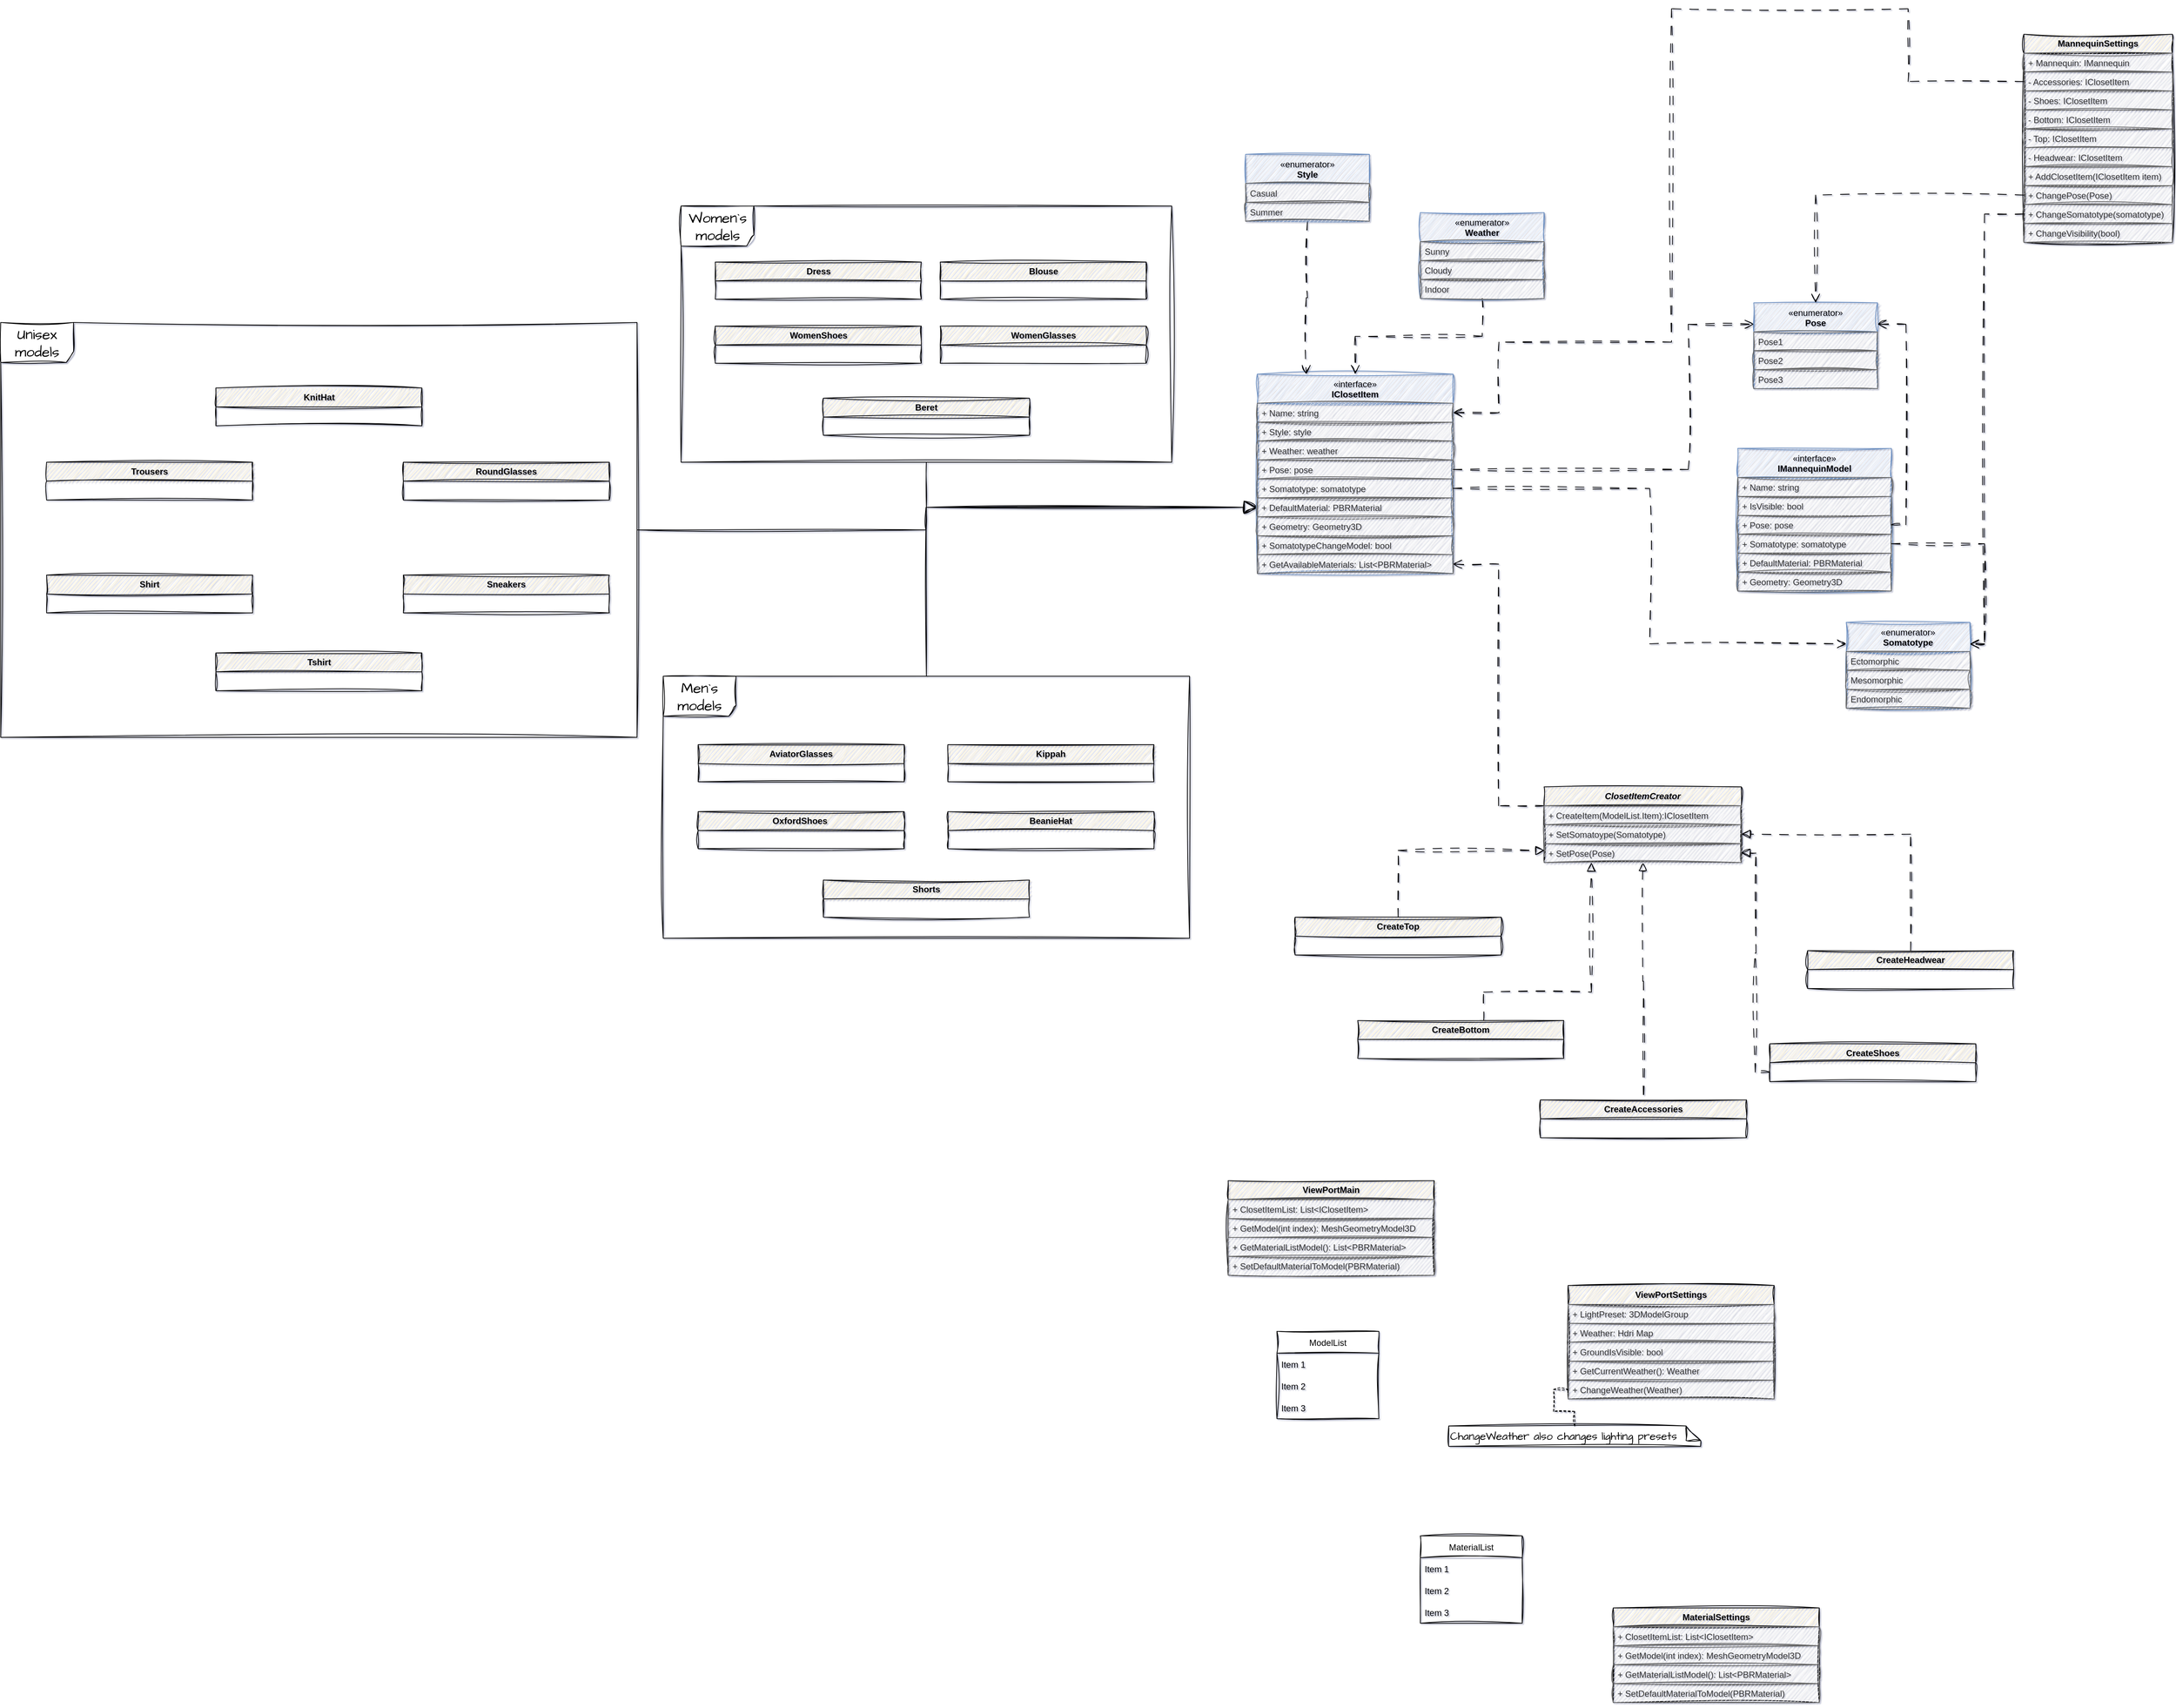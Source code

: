 <mxfile version="21.2.8" type="device">
  <diagram id="C5RBs43oDa-KdzZeNtuy" name="Page-1">
    <mxGraphModel dx="3572" dy="3006" grid="0" gridSize="10" guides="1" tooltips="1" connect="1" arrows="1" fold="1" page="1" pageScale="1" pageWidth="827" pageHeight="1169" math="0" shadow="1">
      <root>
        <mxCell id="WIyWlLk6GJQsqaUBKTNV-0" />
        <mxCell id="WIyWlLk6GJQsqaUBKTNV-1" parent="WIyWlLk6GJQsqaUBKTNV-0" />
        <mxCell id="bXPwGOwYbhe5tsHWkETN-24" style="edgeStyle=orthogonalEdgeStyle;rounded=0;sketch=1;hachureGap=4;jiggle=2;curveFitting=1;orthogonalLoop=1;jettySize=auto;html=1;entryX=0;entryY=0.5;entryDx=0;entryDy=0;fontFamily=Architects Daughter;fontSource=https%3A%2F%2Ffonts.googleapis.com%2Fcss%3Ffamily%3DArchitects%2BDaughter;fontSize=16;endArrow=block;endFill=0;endSize=16;" edge="1" parent="WIyWlLk6GJQsqaUBKTNV-1" source="bXPwGOwYbhe5tsHWkETN-20" target="nQiGoIswiCYzwuLaW1Vb-19">
          <mxGeometry relative="1" as="geometry">
            <Array as="points">
              <mxPoint x="-957" y="-1019" />
              <mxPoint x="-957" y="-1050" />
            </Array>
          </mxGeometry>
        </mxCell>
        <mxCell id="bXPwGOwYbhe5tsHWkETN-20" value="Unisex models" style="shape=umlFrame;whiteSpace=wrap;html=1;pointerEvents=0;sketch=1;hachureGap=4;jiggle=2;curveFitting=1;fontFamily=Architects Daughter;fontSource=https%3A%2F%2Ffonts.googleapis.com%2Fcss%3Ffamily%3DArchitects%2BDaughter;fontSize=20;width=100;height=55;" vertex="1" parent="WIyWlLk6GJQsqaUBKTNV-1">
          <mxGeometry x="-2228" y="-1304" width="874" height="570" as="geometry" />
        </mxCell>
        <mxCell id="bXPwGOwYbhe5tsHWkETN-25" style="edgeStyle=orthogonalEdgeStyle;rounded=0;sketch=1;hachureGap=4;jiggle=2;curveFitting=1;orthogonalLoop=1;jettySize=auto;html=1;entryX=0;entryY=0.5;entryDx=0;entryDy=0;fontFamily=Architects Daughter;fontSource=https%3A%2F%2Ffonts.googleapis.com%2Fcss%3Ffamily%3DArchitects%2BDaughter;fontSize=16;endArrow=block;endFill=0;endSize=16;" edge="1" parent="WIyWlLk6GJQsqaUBKTNV-1" source="bXPwGOwYbhe5tsHWkETN-22" target="nQiGoIswiCYzwuLaW1Vb-19">
          <mxGeometry relative="1" as="geometry" />
        </mxCell>
        <mxCell id="bXPwGOwYbhe5tsHWkETN-22" value="Men`s&lt;br&gt;models" style="shape=umlFrame;whiteSpace=wrap;html=1;pointerEvents=0;sketch=1;hachureGap=4;jiggle=2;curveFitting=1;fontFamily=Architects Daughter;fontSource=https%3A%2F%2Ffonts.googleapis.com%2Fcss%3Ffamily%3DArchitects%2BDaughter;fontSize=20;width=100;height=55;" vertex="1" parent="WIyWlLk6GJQsqaUBKTNV-1">
          <mxGeometry x="-1318" y="-818" width="723" height="360" as="geometry" />
        </mxCell>
        <mxCell id="bXPwGOwYbhe5tsHWkETN-23" style="edgeStyle=orthogonalEdgeStyle;rounded=0;sketch=1;hachureGap=4;jiggle=2;curveFitting=1;orthogonalLoop=1;jettySize=auto;html=1;entryX=0;entryY=0.5;entryDx=0;entryDy=0;fontFamily=Architects Daughter;fontSource=https%3A%2F%2Ffonts.googleapis.com%2Fcss%3Ffamily%3DArchitects%2BDaughter;fontSize=16;endArrow=block;endFill=0;endSize=16;" edge="1" parent="WIyWlLk6GJQsqaUBKTNV-1" source="bXPwGOwYbhe5tsHWkETN-21" target="nQiGoIswiCYzwuLaW1Vb-19">
          <mxGeometry relative="1" as="geometry" />
        </mxCell>
        <mxCell id="bXPwGOwYbhe5tsHWkETN-21" value="Women`s&lt;br&gt;models" style="shape=umlFrame;whiteSpace=wrap;html=1;pointerEvents=0;sketch=1;hachureGap=4;jiggle=2;curveFitting=1;fontFamily=Architects Daughter;fontSource=https%3A%2F%2Ffonts.googleapis.com%2Fcss%3Ffamily%3DArchitects%2BDaughter;fontSize=20;width=100;height=55;" vertex="1" parent="WIyWlLk6GJQsqaUBKTNV-1">
          <mxGeometry x="-1293.5" y="-1464" width="674" height="352" as="geometry" />
        </mxCell>
        <mxCell id="nQiGoIswiCYzwuLaW1Vb-15" value="&lt;span style=&quot;font-weight: normal;&quot;&gt;«interface»&lt;br&gt;&lt;/span&gt;IClosetItem" style="swimlane;fontStyle=1;align=center;verticalAlign=top;childLayout=stackLayout;horizontal=1;startSize=40;horizontalStack=0;resizeParent=1;resizeParentMax=0;resizeLast=0;collapsible=1;marginBottom=0;whiteSpace=wrap;html=1;fillColor=#dae8fc;strokeColor=#6c8ebf;rounded=0;sketch=1;curveFitting=1;jiggle=2;" parent="WIyWlLk6GJQsqaUBKTNV-1" vertex="1">
          <mxGeometry x="-502" y="-1233" width="269" height="274" as="geometry" />
        </mxCell>
        <mxCell id="nQiGoIswiCYzwuLaW1Vb-16" value="+ Name: string" style="text;strokeColor=#666666;fillColor=#f5f5f5;align=left;verticalAlign=top;spacingLeft=4;spacingRight=4;overflow=hidden;rotatable=0;points=[[0,0.5],[1,0.5]];portConstraint=eastwest;whiteSpace=wrap;html=1;fontColor=#333333;rounded=0;sketch=1;curveFitting=1;jiggle=2;" parent="nQiGoIswiCYzwuLaW1Vb-15" vertex="1">
          <mxGeometry y="40" width="269" height="26" as="geometry" />
        </mxCell>
        <mxCell id="nQiGoIswiCYzwuLaW1Vb-21" value="+ Style: style" style="text;strokeColor=#666666;fillColor=#f5f5f5;align=left;verticalAlign=top;spacingLeft=4;spacingRight=4;overflow=hidden;rotatable=0;points=[[0,0.5],[1,0.5]];portConstraint=eastwest;whiteSpace=wrap;html=1;fontColor=#333333;rounded=0;sketch=1;curveFitting=1;jiggle=2;" parent="nQiGoIswiCYzwuLaW1Vb-15" vertex="1">
          <mxGeometry y="66" width="269" height="26" as="geometry" />
        </mxCell>
        <mxCell id="nQiGoIswiCYzwuLaW1Vb-22" value="+ Weather: weather" style="text;strokeColor=#666666;fillColor=#f5f5f5;align=left;verticalAlign=top;spacingLeft=4;spacingRight=4;overflow=hidden;rotatable=0;points=[[0,0.5],[1,0.5]];portConstraint=eastwest;whiteSpace=wrap;html=1;fontColor=#333333;rounded=0;sketch=1;curveFitting=1;jiggle=2;" parent="nQiGoIswiCYzwuLaW1Vb-15" vertex="1">
          <mxGeometry y="92" width="269" height="26" as="geometry" />
        </mxCell>
        <mxCell id="jHjDAtGt_7D8QWrvtiVe-77" value="+ Pose: pose" style="text;strokeColor=#666666;fillColor=#f5f5f5;align=left;verticalAlign=top;spacingLeft=4;spacingRight=4;overflow=hidden;rotatable=0;points=[[0,0.5],[1,0.5]];portConstraint=eastwest;whiteSpace=wrap;html=1;fontColor=#333333;rounded=0;sketch=1;curveFitting=1;jiggle=2;" parent="nQiGoIswiCYzwuLaW1Vb-15" vertex="1">
          <mxGeometry y="118" width="269" height="26" as="geometry" />
        </mxCell>
        <mxCell id="jHjDAtGt_7D8QWrvtiVe-79" value="+ Somatotype: somatotype" style="text;strokeColor=#666666;fillColor=#f5f5f5;align=left;verticalAlign=top;spacingLeft=4;spacingRight=4;overflow=hidden;rotatable=0;points=[[0,0.5],[1,0.5]];portConstraint=eastwest;whiteSpace=wrap;html=1;fontColor=#333333;rounded=0;sketch=1;curveFitting=1;jiggle=2;" parent="nQiGoIswiCYzwuLaW1Vb-15" vertex="1">
          <mxGeometry y="144" width="269" height="26" as="geometry" />
        </mxCell>
        <mxCell id="nQiGoIswiCYzwuLaW1Vb-19" value="+ DefaultMaterial: PBRMaterial" style="text;strokeColor=#666666;fillColor=#f5f5f5;align=left;verticalAlign=top;spacingLeft=4;spacingRight=4;overflow=hidden;rotatable=0;points=[[0,0.5],[1,0.5]];portConstraint=eastwest;whiteSpace=wrap;html=1;fontColor=#333333;rounded=0;sketch=1;curveFitting=1;jiggle=2;" parent="nQiGoIswiCYzwuLaW1Vb-15" vertex="1">
          <mxGeometry y="170" width="269" height="26" as="geometry" />
        </mxCell>
        <mxCell id="nQiGoIswiCYzwuLaW1Vb-20" value="+ Geometry: Geometry3D" style="text;strokeColor=#666666;fillColor=#f5f5f5;align=left;verticalAlign=top;spacingLeft=4;spacingRight=4;overflow=hidden;rotatable=0;points=[[0,0.5],[1,0.5]];portConstraint=eastwest;whiteSpace=wrap;html=1;fontColor=#333333;rounded=0;sketch=1;curveFitting=1;jiggle=2;" parent="nQiGoIswiCYzwuLaW1Vb-15" vertex="1">
          <mxGeometry y="196" width="269" height="26" as="geometry" />
        </mxCell>
        <mxCell id="sCuKNBPoir9cE6dmynwa-1" value="+ SomatotypeChangeModel: bool" style="text;strokeColor=#666666;fillColor=#f5f5f5;align=left;verticalAlign=top;spacingLeft=4;spacingRight=4;overflow=hidden;rotatable=0;points=[[0,0.5],[1,0.5]];portConstraint=eastwest;whiteSpace=wrap;html=1;fontColor=#333333;rounded=0;sketch=1;curveFitting=1;jiggle=2;" parent="nQiGoIswiCYzwuLaW1Vb-15" vertex="1">
          <mxGeometry y="222" width="269" height="26" as="geometry" />
        </mxCell>
        <mxCell id="sCuKNBPoir9cE6dmynwa-0" value="+ GetAvailableMaterials: List&amp;lt;PBRMaterial&amp;gt;" style="text;strokeColor=#666666;fillColor=#f5f5f5;align=left;verticalAlign=top;spacingLeft=4;spacingRight=4;overflow=hidden;rotatable=0;points=[[0,0.5],[1,0.5]];portConstraint=eastwest;whiteSpace=wrap;html=1;fontColor=#333333;rounded=0;sketch=1;curveFitting=1;jiggle=2;" parent="nQiGoIswiCYzwuLaW1Vb-15" vertex="1">
          <mxGeometry y="248" width="269" height="26" as="geometry" />
        </mxCell>
        <mxCell id="nQiGoIswiCYzwuLaW1Vb-32" value="&lt;span style=&quot;font-weight: normal;&quot;&gt;«interface»&lt;br&gt;&lt;/span&gt;IMannequinModel" style="swimlane;fontStyle=1;align=center;verticalAlign=top;childLayout=stackLayout;horizontal=1;startSize=40;horizontalStack=0;resizeParent=1;resizeParentMax=0;resizeLast=0;collapsible=1;marginBottom=0;whiteSpace=wrap;html=1;fillColor=#dae8fc;strokeColor=#6c8ebf;rounded=0;sketch=1;curveFitting=1;jiggle=2;" parent="WIyWlLk6GJQsqaUBKTNV-1" vertex="1">
          <mxGeometry x="158" y="-1131" width="211" height="196" as="geometry" />
        </mxCell>
        <mxCell id="nQiGoIswiCYzwuLaW1Vb-33" value="+ Name: string" style="text;strokeColor=#666666;fillColor=#f5f5f5;align=left;verticalAlign=top;spacingLeft=4;spacingRight=4;overflow=hidden;rotatable=0;points=[[0,0.5],[1,0.5]];portConstraint=eastwest;whiteSpace=wrap;html=1;fontColor=#333333;rounded=0;sketch=1;curveFitting=1;jiggle=2;" parent="nQiGoIswiCYzwuLaW1Vb-32" vertex="1">
          <mxGeometry y="40" width="211" height="26" as="geometry" />
        </mxCell>
        <mxCell id="jHjDAtGt_7D8QWrvtiVe-72" value="+ IsVisible: bool" style="text;strokeColor=#666666;fillColor=#f5f5f5;align=left;verticalAlign=top;spacingLeft=4;spacingRight=4;overflow=hidden;rotatable=0;points=[[0,0.5],[1,0.5]];portConstraint=eastwest;whiteSpace=wrap;html=1;fontColor=#333333;rounded=0;sketch=1;curveFitting=1;jiggle=2;" parent="nQiGoIswiCYzwuLaW1Vb-32" vertex="1">
          <mxGeometry y="66" width="211" height="26" as="geometry" />
        </mxCell>
        <mxCell id="jHjDAtGt_7D8QWrvtiVe-78" value="+ Pose: pose" style="text;strokeColor=#666666;fillColor=#f5f5f5;align=left;verticalAlign=top;spacingLeft=4;spacingRight=4;overflow=hidden;rotatable=0;points=[[0,0.5],[1,0.5]];portConstraint=eastwest;whiteSpace=wrap;html=1;fontColor=#333333;rounded=0;sketch=1;curveFitting=1;jiggle=2;" parent="nQiGoIswiCYzwuLaW1Vb-32" vertex="1">
          <mxGeometry y="92" width="211" height="26" as="geometry" />
        </mxCell>
        <mxCell id="nQiGoIswiCYzwuLaW1Vb-39" value="+ Somatotype: somatotype" style="text;strokeColor=#666666;fillColor=#f5f5f5;align=left;verticalAlign=top;spacingLeft=4;spacingRight=4;overflow=hidden;rotatable=0;points=[[0,0.5],[1,0.5]];portConstraint=eastwest;whiteSpace=wrap;html=1;fontColor=#333333;rounded=0;sketch=1;curveFitting=1;jiggle=2;" parent="nQiGoIswiCYzwuLaW1Vb-32" vertex="1">
          <mxGeometry y="118" width="211" height="26" as="geometry" />
        </mxCell>
        <mxCell id="6nGw5uT48oFZn6uwhF8p-19" value="+ DefaultMaterial: PBRMaterial" style="text;strokeColor=#666666;fillColor=#f5f5f5;align=left;verticalAlign=top;spacingLeft=4;spacingRight=4;overflow=hidden;rotatable=0;points=[[0,0.5],[1,0.5]];portConstraint=eastwest;whiteSpace=wrap;html=1;fontColor=#333333;rounded=0;sketch=1;curveFitting=1;jiggle=2;" vertex="1" parent="nQiGoIswiCYzwuLaW1Vb-32">
          <mxGeometry y="144" width="211" height="26" as="geometry" />
        </mxCell>
        <mxCell id="6nGw5uT48oFZn6uwhF8p-18" value="+ Geometry: Geometry3D" style="text;strokeColor=#666666;fillColor=#f5f5f5;align=left;verticalAlign=top;spacingLeft=4;spacingRight=4;overflow=hidden;rotatable=0;points=[[0,0.5],[1,0.5]];portConstraint=eastwest;whiteSpace=wrap;html=1;fontColor=#333333;rounded=0;sketch=1;curveFitting=1;jiggle=2;" vertex="1" parent="nQiGoIswiCYzwuLaW1Vb-32">
          <mxGeometry y="170" width="211" height="26" as="geometry" />
        </mxCell>
        <mxCell id="nQiGoIswiCYzwuLaW1Vb-40" value="&lt;span style=&quot;font-weight: normal;&quot;&gt;«enumerator»&lt;br&gt;&lt;/span&gt;Somatotype" style="swimlane;fontStyle=1;align=center;verticalAlign=top;childLayout=stackLayout;horizontal=1;startSize=40;horizontalStack=0;resizeParent=1;resizeParentMax=0;resizeLast=0;collapsible=1;marginBottom=0;whiteSpace=wrap;html=1;fillColor=#dae8fc;strokeColor=#6c8ebf;rounded=0;sketch=1;curveFitting=1;jiggle=2;" parent="WIyWlLk6GJQsqaUBKTNV-1" vertex="1">
          <mxGeometry x="307" y="-892" width="170" height="118" as="geometry" />
        </mxCell>
        <mxCell id="nQiGoIswiCYzwuLaW1Vb-41" value="Ectomorphic" style="text;strokeColor=#666666;fillColor=#f5f5f5;align=left;verticalAlign=top;spacingLeft=4;spacingRight=4;overflow=hidden;rotatable=0;points=[[0,0.5],[1,0.5]];portConstraint=eastwest;whiteSpace=wrap;html=1;fontColor=#333333;rounded=0;sketch=1;curveFitting=1;jiggle=2;" parent="nQiGoIswiCYzwuLaW1Vb-40" vertex="1">
          <mxGeometry y="40" width="170" height="26" as="geometry" />
        </mxCell>
        <mxCell id="nQiGoIswiCYzwuLaW1Vb-43" value="Mesomorphic" style="text;strokeColor=#666666;fillColor=#f5f5f5;align=left;verticalAlign=top;spacingLeft=4;spacingRight=4;overflow=hidden;rotatable=0;points=[[0,0.5],[1,0.5]];portConstraint=eastwest;whiteSpace=wrap;html=1;fontColor=#333333;rounded=0;sketch=1;curveFitting=1;jiggle=2;" parent="nQiGoIswiCYzwuLaW1Vb-40" vertex="1">
          <mxGeometry y="66" width="170" height="26" as="geometry" />
        </mxCell>
        <mxCell id="nQiGoIswiCYzwuLaW1Vb-44" value="Endomorphic" style="text;strokeColor=#666666;fillColor=#f5f5f5;align=left;verticalAlign=top;spacingLeft=4;spacingRight=4;overflow=hidden;rotatable=0;points=[[0,0.5],[1,0.5]];portConstraint=eastwest;whiteSpace=wrap;html=1;fontColor=#333333;rounded=0;sketch=1;curveFitting=1;jiggle=2;" parent="nQiGoIswiCYzwuLaW1Vb-40" vertex="1">
          <mxGeometry y="92" width="170" height="26" as="geometry" />
        </mxCell>
        <mxCell id="jHjDAtGt_7D8QWrvtiVe-73" value="&lt;span style=&quot;font-weight: normal;&quot;&gt;«enumerator»&lt;br&gt;&lt;/span&gt;Pose" style="swimlane;fontStyle=1;align=center;verticalAlign=top;childLayout=stackLayout;horizontal=1;startSize=40;horizontalStack=0;resizeParent=1;resizeParentMax=0;resizeLast=0;collapsible=1;marginBottom=0;whiteSpace=wrap;html=1;fillColor=#dae8fc;strokeColor=#6c8ebf;rounded=0;sketch=1;curveFitting=1;jiggle=2;" parent="WIyWlLk6GJQsqaUBKTNV-1" vertex="1">
          <mxGeometry x="180" y="-1331" width="170" height="118" as="geometry" />
        </mxCell>
        <mxCell id="jHjDAtGt_7D8QWrvtiVe-74" value="Pose1" style="text;strokeColor=#666666;fillColor=#f5f5f5;align=left;verticalAlign=top;spacingLeft=4;spacingRight=4;overflow=hidden;rotatable=0;points=[[0,0.5],[1,0.5]];portConstraint=eastwest;whiteSpace=wrap;html=1;fontColor=#333333;rounded=0;sketch=1;curveFitting=1;jiggle=2;" parent="jHjDAtGt_7D8QWrvtiVe-73" vertex="1">
          <mxGeometry y="40" width="170" height="26" as="geometry" />
        </mxCell>
        <mxCell id="jHjDAtGt_7D8QWrvtiVe-75" value="Pose2" style="text;strokeColor=#666666;fillColor=#f5f5f5;align=left;verticalAlign=top;spacingLeft=4;spacingRight=4;overflow=hidden;rotatable=0;points=[[0,0.5],[1,0.5]];portConstraint=eastwest;whiteSpace=wrap;html=1;fontColor=#333333;rounded=0;sketch=1;curveFitting=1;jiggle=2;" parent="jHjDAtGt_7D8QWrvtiVe-73" vertex="1">
          <mxGeometry y="66" width="170" height="26" as="geometry" />
        </mxCell>
        <mxCell id="jHjDAtGt_7D8QWrvtiVe-76" value="Pose3&lt;br&gt;" style="text;strokeColor=#666666;fillColor=#f5f5f5;align=left;verticalAlign=top;spacingLeft=4;spacingRight=4;overflow=hidden;rotatable=0;points=[[0,0.5],[1,0.5]];portConstraint=eastwest;whiteSpace=wrap;html=1;fontColor=#333333;rounded=0;sketch=1;curveFitting=1;jiggle=2;" parent="jHjDAtGt_7D8QWrvtiVe-73" vertex="1">
          <mxGeometry y="92" width="170" height="26" as="geometry" />
        </mxCell>
        <mxCell id="6nGw5uT48oFZn6uwhF8p-32" style="edgeStyle=orthogonalEdgeStyle;rounded=0;sketch=1;hachureGap=4;jiggle=2;curveFitting=1;orthogonalLoop=1;jettySize=auto;html=1;entryX=0.25;entryY=0;entryDx=0;entryDy=0;fontFamily=Architects Daughter;fontSource=https%3A%2F%2Ffonts.googleapis.com%2Fcss%3Ffamily%3DArchitects%2BDaughter;fontSize=16;endArrow=open;dashed=1;endFill=0;endSize=10;dashPattern=12 12;targetPerimeterSpacing=0;" edge="1" parent="WIyWlLk6GJQsqaUBKTNV-1" source="sCuKNBPoir9cE6dmynwa-11" target="nQiGoIswiCYzwuLaW1Vb-15">
          <mxGeometry relative="1" as="geometry" />
        </mxCell>
        <mxCell id="sCuKNBPoir9cE6dmynwa-11" value="&lt;span style=&quot;font-weight: normal;&quot;&gt;«enumerator»&lt;br&gt;&lt;/span&gt;Style" style="swimlane;fontStyle=1;align=center;verticalAlign=top;childLayout=stackLayout;horizontal=1;startSize=40;horizontalStack=0;resizeParent=1;resizeParentMax=0;resizeLast=0;collapsible=1;marginBottom=0;whiteSpace=wrap;html=1;fillColor=#dae8fc;strokeColor=#6c8ebf;rounded=0;sketch=1;curveFitting=1;jiggle=2;" parent="WIyWlLk6GJQsqaUBKTNV-1" vertex="1">
          <mxGeometry x="-518" y="-1535" width="170" height="92" as="geometry" />
        </mxCell>
        <mxCell id="sCuKNBPoir9cE6dmynwa-12" value="Casual" style="text;strokeColor=#666666;fillColor=#f5f5f5;align=left;verticalAlign=top;spacingLeft=4;spacingRight=4;overflow=hidden;rotatable=0;points=[[0,0.5],[1,0.5]];portConstraint=eastwest;whiteSpace=wrap;html=1;fontColor=#333333;rounded=0;sketch=1;curveFitting=1;jiggle=2;" parent="sCuKNBPoir9cE6dmynwa-11" vertex="1">
          <mxGeometry y="40" width="170" height="26" as="geometry" />
        </mxCell>
        <mxCell id="sCuKNBPoir9cE6dmynwa-13" value="Summer" style="text;strokeColor=#666666;fillColor=#f5f5f5;align=left;verticalAlign=top;spacingLeft=4;spacingRight=4;overflow=hidden;rotatable=0;points=[[0,0.5],[1,0.5]];portConstraint=eastwest;whiteSpace=wrap;html=1;fontColor=#333333;rounded=0;sketch=1;curveFitting=1;jiggle=2;" parent="sCuKNBPoir9cE6dmynwa-11" vertex="1">
          <mxGeometry y="66" width="170" height="26" as="geometry" />
        </mxCell>
        <mxCell id="nQiGoIswiCYzwuLaW1Vb-45" style="edgeStyle=orthogonalEdgeStyle;rounded=0;orthogonalLoop=1;jettySize=auto;html=1;entryX=1;entryY=0.25;entryDx=0;entryDy=0;dashed=1;endArrow=open;endFill=0;endSize=10;sketch=1;curveFitting=1;jiggle=2;fontSize=16;fontFamily=Architects Daughter;hachureGap=4;fontSource=https%3A%2F%2Ffonts.googleapis.com%2Fcss%3Ffamily%3DArchitects%2BDaughter;dashPattern=12 12;targetPerimeterSpacing=0;" parent="WIyWlLk6GJQsqaUBKTNV-1" source="nQiGoIswiCYzwuLaW1Vb-39" target="nQiGoIswiCYzwuLaW1Vb-40" edge="1">
          <mxGeometry relative="1" as="geometry" />
        </mxCell>
        <mxCell id="jHjDAtGt_7D8QWrvtiVe-1" value="MannequinSettings" style="swimlane;fontStyle=1;childLayout=stackLayout;horizontal=1;startSize=26;fillColor=#fff2cc;horizontalStack=0;resizeParent=1;resizeParentMax=0;resizeLast=0;collapsible=1;marginBottom=0;whiteSpace=wrap;html=1;strokeColor=#000000;rounded=0;sketch=1;curveFitting=1;jiggle=2;" parent="WIyWlLk6GJQsqaUBKTNV-1" vertex="1">
          <mxGeometry x="551" y="-1700" width="204" height="286" as="geometry" />
        </mxCell>
        <mxCell id="jHjDAtGt_7D8QWrvtiVe-2" value="+ Mannequin: IMannequin" style="text;strokeColor=#666666;fillColor=#f5f5f5;align=left;verticalAlign=top;spacingLeft=4;spacingRight=4;overflow=hidden;rotatable=0;points=[[0,0.5],[1,0.5]];portConstraint=eastwest;whiteSpace=wrap;html=1;fontColor=#333333;rounded=0;sketch=1;curveFitting=1;jiggle=2;" parent="jHjDAtGt_7D8QWrvtiVe-1" vertex="1">
          <mxGeometry y="26" width="204" height="26" as="geometry" />
        </mxCell>
        <mxCell id="nQiGoIswiCYzwuLaW1Vb-50" value="- Accessories: IClosetItem" style="text;strokeColor=#666666;fillColor=#f5f5f5;align=left;verticalAlign=top;spacingLeft=4;spacingRight=4;overflow=hidden;rotatable=0;points=[[0,0.5],[1,0.5]];portConstraint=eastwest;whiteSpace=wrap;html=1;fontColor=#333333;rounded=0;sketch=1;curveFitting=1;jiggle=2;" parent="jHjDAtGt_7D8QWrvtiVe-1" vertex="1">
          <mxGeometry y="52" width="204" height="26" as="geometry" />
        </mxCell>
        <mxCell id="nQiGoIswiCYzwuLaW1Vb-49" value="- Shoes: IClosetItem" style="text;strokeColor=#666666;fillColor=#f5f5f5;align=left;verticalAlign=top;spacingLeft=4;spacingRight=4;overflow=hidden;rotatable=0;points=[[0,0.5],[1,0.5]];portConstraint=eastwest;whiteSpace=wrap;html=1;fontColor=#333333;rounded=0;sketch=1;curveFitting=1;jiggle=2;" parent="jHjDAtGt_7D8QWrvtiVe-1" vertex="1">
          <mxGeometry y="78" width="204" height="26" as="geometry" />
        </mxCell>
        <mxCell id="nQiGoIswiCYzwuLaW1Vb-48" value="- Bottom: IClosetItem" style="text;strokeColor=#666666;fillColor=#f5f5f5;align=left;verticalAlign=top;spacingLeft=4;spacingRight=4;overflow=hidden;rotatable=0;points=[[0,0.5],[1,0.5]];portConstraint=eastwest;whiteSpace=wrap;html=1;fontColor=#333333;rounded=0;sketch=1;curveFitting=1;jiggle=2;" parent="jHjDAtGt_7D8QWrvtiVe-1" vertex="1">
          <mxGeometry y="104" width="204" height="26" as="geometry" />
        </mxCell>
        <mxCell id="nQiGoIswiCYzwuLaW1Vb-47" value="- Top: IClosetItem" style="text;strokeColor=#666666;fillColor=#f5f5f5;align=left;verticalAlign=top;spacingLeft=4;spacingRight=4;overflow=hidden;rotatable=0;points=[[0,0.5],[1,0.5]];portConstraint=eastwest;whiteSpace=wrap;html=1;fontColor=#333333;rounded=0;sketch=1;curveFitting=1;jiggle=2;" parent="jHjDAtGt_7D8QWrvtiVe-1" vertex="1">
          <mxGeometry y="130" width="204" height="26" as="geometry" />
        </mxCell>
        <mxCell id="nQiGoIswiCYzwuLaW1Vb-46" value="- Headwear: IClosetItem" style="text;strokeColor=#666666;fillColor=#f5f5f5;align=left;verticalAlign=top;spacingLeft=4;spacingRight=4;overflow=hidden;rotatable=0;points=[[0,0.5],[1,0.5]];portConstraint=eastwest;whiteSpace=wrap;html=1;fontColor=#333333;rounded=0;sketch=1;curveFitting=1;jiggle=2;" parent="jHjDAtGt_7D8QWrvtiVe-1" vertex="1">
          <mxGeometry y="156" width="204" height="26" as="geometry" />
        </mxCell>
        <mxCell id="jHjDAtGt_7D8QWrvtiVe-0" value="+ AddClosetItem(IClosetItem item)" style="text;strokeColor=#666666;fillColor=#f5f5f5;align=left;verticalAlign=top;spacingLeft=4;spacingRight=4;overflow=hidden;rotatable=0;points=[[0,0.5],[1,0.5]];portConstraint=eastwest;whiteSpace=wrap;html=1;fontColor=#333333;rounded=0;sketch=1;curveFitting=1;jiggle=2;" parent="jHjDAtGt_7D8QWrvtiVe-1" vertex="1">
          <mxGeometry y="182" width="204" height="26" as="geometry" />
        </mxCell>
        <mxCell id="jHjDAtGt_7D8QWrvtiVe-3" value="+ ChangePose(Pose)" style="text;strokeColor=#666666;fillColor=#f5f5f5;align=left;verticalAlign=top;spacingLeft=4;spacingRight=4;overflow=hidden;rotatable=0;points=[[0,0.5],[1,0.5]];portConstraint=eastwest;whiteSpace=wrap;html=1;fontColor=#333333;rounded=0;sketch=1;curveFitting=1;jiggle=2;" parent="jHjDAtGt_7D8QWrvtiVe-1" vertex="1">
          <mxGeometry y="208" width="204" height="26" as="geometry" />
        </mxCell>
        <mxCell id="jHjDAtGt_7D8QWrvtiVe-4" value="+ ChangeSomatotype(somatotype)" style="text;strokeColor=#666666;fillColor=#f5f5f5;align=left;verticalAlign=top;spacingLeft=4;spacingRight=4;overflow=hidden;rotatable=0;points=[[0,0.5],[1,0.5]];portConstraint=eastwest;whiteSpace=wrap;html=1;fontColor=#333333;rounded=0;sketch=1;curveFitting=1;jiggle=2;" parent="jHjDAtGt_7D8QWrvtiVe-1" vertex="1">
          <mxGeometry y="234" width="204" height="26" as="geometry" />
        </mxCell>
        <mxCell id="jHjDAtGt_7D8QWrvtiVe-93" value="+ ChangeVisibility(bool)" style="text;strokeColor=#666666;fillColor=#f5f5f5;align=left;verticalAlign=top;spacingLeft=4;spacingRight=4;overflow=hidden;rotatable=0;points=[[0,0.5],[1,0.5]];portConstraint=eastwest;whiteSpace=wrap;html=1;fontColor=#333333;rounded=0;sketch=1;curveFitting=1;jiggle=2;" parent="jHjDAtGt_7D8QWrvtiVe-1" vertex="1">
          <mxGeometry y="260" width="204" height="26" as="geometry" />
        </mxCell>
        <mxCell id="jHjDAtGt_7D8QWrvtiVe-80" style="rounded=0;orthogonalLoop=1;jettySize=auto;html=1;entryX=0;entryY=0.25;entryDx=0;entryDy=0;dashed=1;endArrow=open;endFill=0;endSize=10;edgeStyle=orthogonalEdgeStyle;sketch=1;curveFitting=1;jiggle=2;fontSize=16;fontFamily=Architects Daughter;hachureGap=4;fontSource=https%3A%2F%2Ffonts.googleapis.com%2Fcss%3Ffamily%3DArchitects%2BDaughter;dashPattern=12 12;targetPerimeterSpacing=0;" parent="WIyWlLk6GJQsqaUBKTNV-1" source="jHjDAtGt_7D8QWrvtiVe-79" target="nQiGoIswiCYzwuLaW1Vb-40" edge="1">
          <mxGeometry relative="1" as="geometry">
            <mxPoint x="181" y="-1080" as="sourcePoint" />
            <mxPoint x="51" y="-1135" as="targetPoint" />
          </mxGeometry>
        </mxCell>
        <mxCell id="jHjDAtGt_7D8QWrvtiVe-82" style="rounded=0;orthogonalLoop=1;jettySize=auto;html=1;entryX=0;entryY=0.25;entryDx=0;entryDy=0;dashed=1;endArrow=open;endFill=0;endSize=10;exitX=1;exitY=0.5;exitDx=0;exitDy=0;sketch=1;curveFitting=1;jiggle=2;fontSize=16;fontFamily=Architects Daughter;hachureGap=4;fontSource=https%3A%2F%2Ffonts.googleapis.com%2Fcss%3Ffamily%3DArchitects%2BDaughter;dashPattern=12 12;targetPerimeterSpacing=0;edgeStyle=orthogonalEdgeStyle;" parent="WIyWlLk6GJQsqaUBKTNV-1" source="jHjDAtGt_7D8QWrvtiVe-77" target="jHjDAtGt_7D8QWrvtiVe-73" edge="1">
          <mxGeometry relative="1" as="geometry">
            <mxPoint y="-1093" as="sourcePoint" />
            <mxPoint x="197" y="-1129" as="targetPoint" />
            <Array as="points">
              <mxPoint x="90" y="-1102" />
              <mxPoint x="90" y="-1302" />
            </Array>
          </mxGeometry>
        </mxCell>
        <mxCell id="jHjDAtGt_7D8QWrvtiVe-84" style="edgeStyle=orthogonalEdgeStyle;rounded=0;orthogonalLoop=1;jettySize=auto;html=1;entryX=1;entryY=0.25;entryDx=0;entryDy=0;dashed=1;endArrow=open;endFill=0;endSize=10;exitX=1;exitY=0.5;exitDx=0;exitDy=0;sketch=1;curveFitting=1;jiggle=2;fontSize=16;fontFamily=Architects Daughter;hachureGap=4;fontSource=https%3A%2F%2Ffonts.googleapis.com%2Fcss%3Ffamily%3DArchitects%2BDaughter;dashPattern=12 12;targetPerimeterSpacing=0;" parent="WIyWlLk6GJQsqaUBKTNV-1" source="jHjDAtGt_7D8QWrvtiVe-78" target="jHjDAtGt_7D8QWrvtiVe-73" edge="1">
          <mxGeometry relative="1" as="geometry">
            <mxPoint x="497" y="-1083" as="sourcePoint" />
            <mxPoint x="367" y="-1138" as="targetPoint" />
          </mxGeometry>
        </mxCell>
        <mxCell id="jHjDAtGt_7D8QWrvtiVe-85" value="ViewPortSettings" style="swimlane;fontStyle=1;childLayout=stackLayout;horizontal=1;startSize=26;fillColor=#fff2cc;horizontalStack=0;resizeParent=1;resizeParentMax=0;resizeLast=0;collapsible=1;marginBottom=0;whiteSpace=wrap;html=1;strokeColor=#000000;rounded=0;sketch=1;curveFitting=1;jiggle=2;" parent="WIyWlLk6GJQsqaUBKTNV-1" vertex="1">
          <mxGeometry x="-75" y="19" width="283" height="156" as="geometry" />
        </mxCell>
        <mxCell id="jHjDAtGt_7D8QWrvtiVe-86" value="+ LightPreset: 3DModelGroup" style="text;strokeColor=#666666;fillColor=#f5f5f5;align=left;verticalAlign=top;spacingLeft=4;spacingRight=4;overflow=hidden;rotatable=0;points=[[0,0.5],[1,0.5]];portConstraint=eastwest;whiteSpace=wrap;html=1;fontColor=#333333;rounded=0;sketch=1;curveFitting=1;jiggle=2;" parent="jHjDAtGt_7D8QWrvtiVe-85" vertex="1">
          <mxGeometry y="26" width="283" height="26" as="geometry" />
        </mxCell>
        <mxCell id="jHjDAtGt_7D8QWrvtiVe-87" value="+ Weather: Hdri Map" style="text;strokeColor=#666666;fillColor=#f5f5f5;align=left;verticalAlign=top;spacingLeft=4;spacingRight=4;overflow=hidden;rotatable=0;points=[[0,0.5],[1,0.5]];portConstraint=eastwest;whiteSpace=wrap;html=1;fontColor=#333333;rounded=0;sketch=1;curveFitting=1;jiggle=2;" parent="jHjDAtGt_7D8QWrvtiVe-85" vertex="1">
          <mxGeometry y="52" width="283" height="26" as="geometry" />
        </mxCell>
        <mxCell id="jHjDAtGt_7D8QWrvtiVe-88" value="+ GroundIsVisible: bool" style="text;strokeColor=#666666;fillColor=#f5f5f5;align=left;verticalAlign=top;spacingLeft=4;spacingRight=4;overflow=hidden;rotatable=0;points=[[0,0.5],[1,0.5]];portConstraint=eastwest;whiteSpace=wrap;html=1;fontColor=#333333;rounded=0;sketch=1;curveFitting=1;jiggle=2;" parent="jHjDAtGt_7D8QWrvtiVe-85" vertex="1">
          <mxGeometry y="78" width="283" height="26" as="geometry" />
        </mxCell>
        <mxCell id="6nGw5uT48oFZn6uwhF8p-39" value="+ GetCurrentWeather(): Weather" style="text;strokeColor=#666666;fillColor=#f5f5f5;align=left;verticalAlign=top;spacingLeft=4;spacingRight=4;overflow=hidden;rotatable=0;points=[[0,0.5],[1,0.5]];portConstraint=eastwest;whiteSpace=wrap;html=1;fontColor=#333333;rounded=0;sketch=1;curveFitting=1;jiggle=2;" vertex="1" parent="jHjDAtGt_7D8QWrvtiVe-85">
          <mxGeometry y="104" width="283" height="26" as="geometry" />
        </mxCell>
        <mxCell id="6nGw5uT48oFZn6uwhF8p-40" value="+ ChangeWeather(Weather)" style="text;strokeColor=#666666;fillColor=#f5f5f5;align=left;verticalAlign=top;spacingLeft=4;spacingRight=4;overflow=hidden;rotatable=0;points=[[0,0.5],[1,0.5]];portConstraint=eastwest;whiteSpace=wrap;html=1;fontColor=#333333;rounded=0;sketch=1;curveFitting=1;jiggle=2;" vertex="1" parent="jHjDAtGt_7D8QWrvtiVe-85">
          <mxGeometry y="130" width="283" height="26" as="geometry" />
        </mxCell>
        <mxCell id="Pyd_3vm0iH9PjOqIZyEW-0" value="MaterialSettings" style="swimlane;fontStyle=1;childLayout=stackLayout;horizontal=1;startSize=26;fillColor=#fff2cc;horizontalStack=0;resizeParent=1;resizeParentMax=0;resizeLast=0;collapsible=1;marginBottom=0;whiteSpace=wrap;html=1;strokeColor=#000000;rounded=0;sketch=1;curveFitting=1;jiggle=2;" parent="WIyWlLk6GJQsqaUBKTNV-1" vertex="1">
          <mxGeometry x="-13" y="462" width="283" height="130" as="geometry" />
        </mxCell>
        <mxCell id="Pyd_3vm0iH9PjOqIZyEW-1" value="+ ClosetItemList: List&amp;lt;IClosetItem&amp;gt;" style="text;strokeColor=#666666;fillColor=#f5f5f5;align=left;verticalAlign=top;spacingLeft=4;spacingRight=4;overflow=hidden;rotatable=0;points=[[0,0.5],[1,0.5]];portConstraint=eastwest;whiteSpace=wrap;html=1;fontColor=#333333;rounded=0;sketch=1;curveFitting=1;jiggle=2;" parent="Pyd_3vm0iH9PjOqIZyEW-0" vertex="1">
          <mxGeometry y="26" width="283" height="26" as="geometry" />
        </mxCell>
        <mxCell id="Pyd_3vm0iH9PjOqIZyEW-2" value="+ GetModel(int index): MeshGeometryModel3D" style="text;strokeColor=#666666;fillColor=#f5f5f5;align=left;verticalAlign=top;spacingLeft=4;spacingRight=4;overflow=hidden;rotatable=0;points=[[0,0.5],[1,0.5]];portConstraint=eastwest;whiteSpace=wrap;html=1;fontColor=#333333;rounded=0;sketch=1;curveFitting=1;jiggle=2;" parent="Pyd_3vm0iH9PjOqIZyEW-0" vertex="1">
          <mxGeometry y="52" width="283" height="26" as="geometry" />
        </mxCell>
        <mxCell id="Pyd_3vm0iH9PjOqIZyEW-3" value="+ GetMaterialListModel(): List&amp;lt;PBRMaterial&amp;gt;" style="text;strokeColor=#666666;fillColor=#f5f5f5;align=left;verticalAlign=top;spacingLeft=4;spacingRight=4;overflow=hidden;rotatable=0;points=[[0,0.5],[1,0.5]];portConstraint=eastwest;whiteSpace=wrap;html=1;fontColor=#333333;rounded=0;sketch=1;curveFitting=1;jiggle=2;" parent="Pyd_3vm0iH9PjOqIZyEW-0" vertex="1">
          <mxGeometry y="78" width="283" height="26" as="geometry" />
        </mxCell>
        <mxCell id="sCuKNBPoir9cE6dmynwa-2" value="+ SetDefaultMaterialToModel(PBRMaterial)" style="text;strokeColor=#666666;fillColor=#f5f5f5;align=left;verticalAlign=top;spacingLeft=4;spacingRight=4;overflow=hidden;rotatable=0;points=[[0,0.5],[1,0.5]];portConstraint=eastwest;whiteSpace=wrap;html=1;fontColor=#333333;rounded=0;sketch=1;curveFitting=1;jiggle=2;" parent="Pyd_3vm0iH9PjOqIZyEW-0" vertex="1">
          <mxGeometry y="104" width="283" height="26" as="geometry" />
        </mxCell>
        <mxCell id="sCuKNBPoir9cE6dmynwa-3" value="ModelList" style="swimlane;fontStyle=0;childLayout=stackLayout;horizontal=1;startSize=30;horizontalStack=0;resizeParent=1;resizeParentMax=0;resizeLast=0;collapsible=1;marginBottom=0;rounded=0;sketch=1;curveFitting=1;jiggle=2;" parent="WIyWlLk6GJQsqaUBKTNV-1" vertex="1">
          <mxGeometry x="-475" y="82" width="140" height="120" as="geometry" />
        </mxCell>
        <mxCell id="sCuKNBPoir9cE6dmynwa-4" value="Item 1" style="text;strokeColor=none;fillColor=none;align=left;verticalAlign=middle;spacingLeft=4;spacingRight=4;overflow=hidden;points=[[0,0.5],[1,0.5]];portConstraint=eastwest;rotatable=0;rounded=0;sketch=1;curveFitting=1;jiggle=2;" parent="sCuKNBPoir9cE6dmynwa-3" vertex="1">
          <mxGeometry y="30" width="140" height="30" as="geometry" />
        </mxCell>
        <mxCell id="sCuKNBPoir9cE6dmynwa-5" value="Item 2" style="text;strokeColor=none;fillColor=none;align=left;verticalAlign=middle;spacingLeft=4;spacingRight=4;overflow=hidden;points=[[0,0.5],[1,0.5]];portConstraint=eastwest;rotatable=0;rounded=0;sketch=1;curveFitting=1;jiggle=2;" parent="sCuKNBPoir9cE6dmynwa-3" vertex="1">
          <mxGeometry y="60" width="140" height="30" as="geometry" />
        </mxCell>
        <mxCell id="sCuKNBPoir9cE6dmynwa-6" value="Item 3" style="text;strokeColor=none;fillColor=none;align=left;verticalAlign=middle;spacingLeft=4;spacingRight=4;overflow=hidden;points=[[0,0.5],[1,0.5]];portConstraint=eastwest;rotatable=0;rounded=0;sketch=1;curveFitting=1;jiggle=2;" parent="sCuKNBPoir9cE6dmynwa-3" vertex="1">
          <mxGeometry y="90" width="140" height="30" as="geometry" />
        </mxCell>
        <mxCell id="sCuKNBPoir9cE6dmynwa-7" value="MaterialList" style="swimlane;fontStyle=0;childLayout=stackLayout;horizontal=1;startSize=30;horizontalStack=0;resizeParent=1;resizeParentMax=0;resizeLast=0;collapsible=1;marginBottom=0;rounded=0;sketch=1;curveFitting=1;jiggle=2;" parent="WIyWlLk6GJQsqaUBKTNV-1" vertex="1">
          <mxGeometry x="-278" y="363" width="140" height="120" as="geometry" />
        </mxCell>
        <mxCell id="sCuKNBPoir9cE6dmynwa-8" value="Item 1" style="text;strokeColor=none;fillColor=none;align=left;verticalAlign=middle;spacingLeft=4;spacingRight=4;overflow=hidden;points=[[0,0.5],[1,0.5]];portConstraint=eastwest;rotatable=0;rounded=0;sketch=1;curveFitting=1;jiggle=2;" parent="sCuKNBPoir9cE6dmynwa-7" vertex="1">
          <mxGeometry y="30" width="140" height="30" as="geometry" />
        </mxCell>
        <mxCell id="sCuKNBPoir9cE6dmynwa-9" value="Item 2" style="text;strokeColor=none;fillColor=none;align=left;verticalAlign=middle;spacingLeft=4;spacingRight=4;overflow=hidden;points=[[0,0.5],[1,0.5]];portConstraint=eastwest;rotatable=0;rounded=0;sketch=1;curveFitting=1;jiggle=2;" parent="sCuKNBPoir9cE6dmynwa-7" vertex="1">
          <mxGeometry y="60" width="140" height="30" as="geometry" />
        </mxCell>
        <mxCell id="sCuKNBPoir9cE6dmynwa-10" value="Item 3" style="text;strokeColor=none;fillColor=none;align=left;verticalAlign=middle;spacingLeft=4;spacingRight=4;overflow=hidden;points=[[0,0.5],[1,0.5]];portConstraint=eastwest;rotatable=0;rounded=0;sketch=1;curveFitting=1;jiggle=2;" parent="sCuKNBPoir9cE6dmynwa-7" vertex="1">
          <mxGeometry y="90" width="140" height="30" as="geometry" />
        </mxCell>
        <mxCell id="6nGw5uT48oFZn6uwhF8p-33" style="edgeStyle=orthogonalEdgeStyle;rounded=0;sketch=1;hachureGap=4;jiggle=2;curveFitting=1;orthogonalLoop=1;jettySize=auto;html=1;entryX=0.5;entryY=0;entryDx=0;entryDy=0;fontFamily=Architects Daughter;fontSource=https%3A%2F%2Ffonts.googleapis.com%2Fcss%3Ffamily%3DArchitects%2BDaughter;fontSize=16;endArrow=open;dashed=1;endFill=0;endSize=10;dashPattern=12 12;targetPerimeterSpacing=0;" edge="1" parent="WIyWlLk6GJQsqaUBKTNV-1" source="sCuKNBPoir9cE6dmynwa-15" target="nQiGoIswiCYzwuLaW1Vb-15">
          <mxGeometry relative="1" as="geometry" />
        </mxCell>
        <mxCell id="sCuKNBPoir9cE6dmynwa-15" value="&lt;span style=&quot;font-weight: normal;&quot;&gt;«enumerator»&lt;br&gt;&lt;/span&gt;Weather" style="swimlane;fontStyle=1;align=center;verticalAlign=top;childLayout=stackLayout;horizontal=1;startSize=40;horizontalStack=0;resizeParent=1;resizeParentMax=0;resizeLast=0;collapsible=1;marginBottom=0;whiteSpace=wrap;html=1;fillColor=#dae8fc;strokeColor=#6c8ebf;rounded=0;sketch=1;curveFitting=1;jiggle=2;" parent="WIyWlLk6GJQsqaUBKTNV-1" vertex="1">
          <mxGeometry x="-278" y="-1455" width="170" height="118" as="geometry" />
        </mxCell>
        <mxCell id="sCuKNBPoir9cE6dmynwa-16" value="Sunny" style="text;strokeColor=#666666;fillColor=#f5f5f5;align=left;verticalAlign=top;spacingLeft=4;spacingRight=4;overflow=hidden;rotatable=0;points=[[0,0.5],[1,0.5]];portConstraint=eastwest;whiteSpace=wrap;html=1;fontColor=#333333;rounded=0;sketch=1;curveFitting=1;jiggle=2;" parent="sCuKNBPoir9cE6dmynwa-15" vertex="1">
          <mxGeometry y="40" width="170" height="26" as="geometry" />
        </mxCell>
        <mxCell id="sCuKNBPoir9cE6dmynwa-17" value="Cloudy" style="text;strokeColor=#666666;fillColor=#f5f5f5;align=left;verticalAlign=top;spacingLeft=4;spacingRight=4;overflow=hidden;rotatable=0;points=[[0,0.5],[1,0.5]];portConstraint=eastwest;whiteSpace=wrap;html=1;fontColor=#333333;rounded=0;sketch=1;curveFitting=1;jiggle=2;" parent="sCuKNBPoir9cE6dmynwa-15" vertex="1">
          <mxGeometry y="66" width="170" height="26" as="geometry" />
        </mxCell>
        <mxCell id="sCuKNBPoir9cE6dmynwa-18" value="Indoor" style="text;strokeColor=#666666;fillColor=#f5f5f5;align=left;verticalAlign=top;spacingLeft=4;spacingRight=4;overflow=hidden;rotatable=0;points=[[0,0.5],[1,0.5]];portConstraint=eastwest;whiteSpace=wrap;html=1;fontColor=#333333;rounded=0;sketch=1;curveFitting=1;jiggle=2;" parent="sCuKNBPoir9cE6dmynwa-15" vertex="1">
          <mxGeometry y="92" width="170" height="26" as="geometry" />
        </mxCell>
        <mxCell id="6nGw5uT48oFZn6uwhF8p-29" style="edgeStyle=orthogonalEdgeStyle;rounded=0;sketch=1;hachureGap=4;jiggle=2;curveFitting=1;orthogonalLoop=1;jettySize=auto;html=1;exitX=0;exitY=0.25;exitDx=0;exitDy=0;entryX=1;entryY=0.5;entryDx=0;entryDy=0;fontFamily=Architects Daughter;fontSource=https%3A%2F%2Ffonts.googleapis.com%2Fcss%3Ffamily%3DArchitects%2BDaughter;fontSize=16;endArrow=open;dashed=1;dashPattern=12 12;endFill=0;endSize=10;targetPerimeterSpacing=0;" edge="1" parent="WIyWlLk6GJQsqaUBKTNV-1" source="6nGw5uT48oFZn6uwhF8p-0" target="sCuKNBPoir9cE6dmynwa-0">
          <mxGeometry relative="1" as="geometry" />
        </mxCell>
        <mxCell id="6nGw5uT48oFZn6uwhF8p-31" style="edgeStyle=orthogonalEdgeStyle;rounded=0;sketch=1;hachureGap=4;jiggle=2;curveFitting=1;orthogonalLoop=1;jettySize=auto;html=1;entryX=0.5;entryY=0;entryDx=0;entryDy=0;fontFamily=Architects Daughter;fontSource=https%3A%2F%2Ffonts.googleapis.com%2Fcss%3Ffamily%3DArchitects%2BDaughter;fontSize=16;startArrow=block;startFill=0;endArrow=none;endFill=0;dashed=1;dashPattern=12 12;startSize=9;" edge="1" parent="WIyWlLk6GJQsqaUBKTNV-1" source="6nGw5uT48oFZn6uwhF8p-0" target="6nGw5uT48oFZn6uwhF8p-17">
          <mxGeometry relative="1" as="geometry" />
        </mxCell>
        <mxCell id="6nGw5uT48oFZn6uwhF8p-0" value="ClosetItemCreator" style="swimlane;fontStyle=3;align=center;verticalAlign=middle;childLayout=stackLayout;horizontal=1;startSize=26;horizontalStack=0;resizeParent=1;resizeParentMax=0;resizeLast=0;collapsible=1;marginBottom=0;whiteSpace=wrap;html=1;fillColor=#fff2cc;strokeColor=#000000;rounded=0;sketch=1;curveFitting=1;jiggle=2;" vertex="1" parent="WIyWlLk6GJQsqaUBKTNV-1">
          <mxGeometry x="-108" y="-666" width="271" height="104" as="geometry" />
        </mxCell>
        <mxCell id="6nGw5uT48oFZn6uwhF8p-1" value="+ CreateItem(ModelList.Item):IClosetItem" style="text;strokeColor=#666666;fillColor=#f5f5f5;align=left;verticalAlign=top;spacingLeft=4;spacingRight=4;overflow=hidden;rotatable=0;points=[[0,0.5],[1,0.5]];portConstraint=eastwest;whiteSpace=wrap;html=1;fontColor=#333333;rounded=0;sketch=1;curveFitting=1;jiggle=2;" vertex="1" parent="6nGw5uT48oFZn6uwhF8p-0">
          <mxGeometry y="26" width="271" height="26" as="geometry" />
        </mxCell>
        <mxCell id="6nGw5uT48oFZn6uwhF8p-5" value="+ SetSomatoype(Somatotype)" style="text;strokeColor=#666666;fillColor=#f5f5f5;align=left;verticalAlign=top;spacingLeft=4;spacingRight=4;overflow=hidden;rotatable=0;points=[[0,0.5],[1,0.5]];portConstraint=eastwest;whiteSpace=wrap;html=1;fontColor=#333333;rounded=0;sketch=1;curveFitting=1;jiggle=2;" vertex="1" parent="6nGw5uT48oFZn6uwhF8p-0">
          <mxGeometry y="52" width="271" height="26" as="geometry" />
        </mxCell>
        <mxCell id="6nGw5uT48oFZn6uwhF8p-6" value="+ SetPose(Pose)" style="text;strokeColor=#666666;fillColor=#f5f5f5;align=left;verticalAlign=top;spacingLeft=4;spacingRight=4;overflow=hidden;rotatable=0;points=[[0,0.5],[1,0.5]];portConstraint=eastwest;whiteSpace=wrap;html=1;fontColor=#333333;rounded=0;sketch=1;curveFitting=1;jiggle=2;" vertex="1" parent="6nGw5uT48oFZn6uwhF8p-0">
          <mxGeometry y="78" width="271" height="26" as="geometry" />
        </mxCell>
        <mxCell id="6nGw5uT48oFZn6uwhF8p-28" style="edgeStyle=orthogonalEdgeStyle;rounded=0;sketch=1;hachureGap=4;jiggle=2;curveFitting=1;orthogonalLoop=1;jettySize=auto;html=1;fontFamily=Architects Daughter;fontSource=https%3A%2F%2Ffonts.googleapis.com%2Fcss%3Ffamily%3DArchitects%2BDaughter;fontSize=16;endArrow=block;dashed=1;dashPattern=12 12;endFill=0;endSize=10;targetPerimeterSpacing=0;entryX=0.002;entryY=0.363;entryDx=0;entryDy=0;entryPerimeter=0;" edge="1" parent="WIyWlLk6GJQsqaUBKTNV-1" source="6nGw5uT48oFZn6uwhF8p-12" target="6nGw5uT48oFZn6uwhF8p-6">
          <mxGeometry relative="1" as="geometry" />
        </mxCell>
        <mxCell id="6nGw5uT48oFZn6uwhF8p-12" value="CreateTop" style="swimlane;fontStyle=1;childLayout=stackLayout;horizontal=1;startSize=26;fillColor=#fff2cc;horizontalStack=0;resizeParent=1;resizeParentMax=0;resizeLast=0;collapsible=1;marginBottom=0;whiteSpace=wrap;html=1;strokeColor=#000000;rounded=0;sketch=1;curveFitting=1;jiggle=2;" vertex="1" parent="WIyWlLk6GJQsqaUBKTNV-1">
          <mxGeometry x="-450" y="-487" width="283" height="52" as="geometry" />
        </mxCell>
        <mxCell id="6nGw5uT48oFZn6uwhF8p-27" style="edgeStyle=orthogonalEdgeStyle;rounded=0;sketch=1;hachureGap=4;jiggle=2;curveFitting=1;orthogonalLoop=1;jettySize=auto;html=1;fontFamily=Architects Daughter;fontSource=https%3A%2F%2Ffonts.googleapis.com%2Fcss%3Ffamily%3DArchitects%2BDaughter;fontSize=16;endArrow=block;dashed=1;dashPattern=12 12;endFill=0;endSize=10;targetPerimeterSpacing=0;" edge="1" parent="WIyWlLk6GJQsqaUBKTNV-1" source="6nGw5uT48oFZn6uwhF8p-16" target="6nGw5uT48oFZn6uwhF8p-6">
          <mxGeometry relative="1" as="geometry">
            <mxPoint x="-43" y="-528" as="targetPoint" />
            <Array as="points">
              <mxPoint x="-191" y="-384" />
              <mxPoint x="-43" y="-384" />
            </Array>
          </mxGeometry>
        </mxCell>
        <mxCell id="6nGw5uT48oFZn6uwhF8p-16" value="CreateBottom" style="swimlane;fontStyle=1;childLayout=stackLayout;horizontal=1;startSize=26;fillColor=#fff2cc;horizontalStack=0;resizeParent=1;resizeParentMax=0;resizeLast=0;collapsible=1;marginBottom=0;whiteSpace=wrap;html=1;strokeColor=#000000;rounded=0;sketch=1;curveFitting=1;jiggle=2;" vertex="1" parent="WIyWlLk6GJQsqaUBKTNV-1">
          <mxGeometry x="-364" y="-345" width="283" height="52" as="geometry" />
        </mxCell>
        <mxCell id="6nGw5uT48oFZn6uwhF8p-17" value="CreateAccessories" style="swimlane;fontStyle=1;childLayout=stackLayout;horizontal=1;startSize=26;fillColor=#fff2cc;horizontalStack=0;resizeParent=1;resizeParentMax=0;resizeLast=0;collapsible=1;marginBottom=0;whiteSpace=wrap;html=1;strokeColor=#000000;rounded=0;sketch=1;curveFitting=1;jiggle=2;" vertex="1" parent="WIyWlLk6GJQsqaUBKTNV-1">
          <mxGeometry x="-113" y="-236" width="283" height="52" as="geometry" />
        </mxCell>
        <mxCell id="6nGw5uT48oFZn6uwhF8p-20" value="CreateShoes" style="swimlane;fontStyle=1;childLayout=stackLayout;horizontal=1;startSize=26;fillColor=#fff2cc;horizontalStack=0;resizeParent=1;resizeParentMax=0;resizeLast=0;collapsible=1;marginBottom=0;whiteSpace=wrap;html=1;strokeColor=#000000;rounded=0;sketch=1;curveFitting=1;jiggle=2;" vertex="1" parent="WIyWlLk6GJQsqaUBKTNV-1">
          <mxGeometry x="202" y="-313" width="283" height="52" as="geometry" />
        </mxCell>
        <mxCell id="6nGw5uT48oFZn6uwhF8p-23" style="edgeStyle=orthogonalEdgeStyle;rounded=0;sketch=1;hachureGap=4;jiggle=2;curveFitting=1;orthogonalLoop=1;jettySize=auto;html=1;exitX=0.5;exitY=0;exitDx=0;exitDy=0;fontFamily=Architects Daughter;fontSource=https%3A%2F%2Ffonts.googleapis.com%2Fcss%3Ffamily%3DArchitects%2BDaughter;fontSize=16;dashed=1;dashPattern=12 12;endArrow=block;endFill=0;endSize=10;targetPerimeterSpacing=0;entryX=1;entryY=0.5;entryDx=0;entryDy=0;" edge="1" parent="WIyWlLk6GJQsqaUBKTNV-1" source="6nGw5uT48oFZn6uwhF8p-22" target="6nGw5uT48oFZn6uwhF8p-5">
          <mxGeometry relative="1" as="geometry" />
        </mxCell>
        <mxCell id="6nGw5uT48oFZn6uwhF8p-22" value="CreateHeadwear" style="swimlane;fontStyle=1;childLayout=stackLayout;horizontal=1;startSize=26;fillColor=#fff2cc;horizontalStack=0;resizeParent=1;resizeParentMax=0;resizeLast=0;collapsible=1;marginBottom=0;whiteSpace=wrap;html=1;strokeColor=#000000;rounded=0;sketch=1;curveFitting=1;jiggle=2;" vertex="1" parent="WIyWlLk6GJQsqaUBKTNV-1">
          <mxGeometry x="254" y="-441" width="283" height="52" as="geometry" />
        </mxCell>
        <mxCell id="6nGw5uT48oFZn6uwhF8p-25" style="rounded=0;sketch=1;hachureGap=4;jiggle=2;curveFitting=1;orthogonalLoop=1;jettySize=auto;html=1;exitX=0;exitY=0.75;exitDx=0;exitDy=0;fontFamily=Architects Daughter;fontSource=https%3A%2F%2Ffonts.googleapis.com%2Fcss%3Ffamily%3DArchitects%2BDaughter;fontSize=16;dashed=1;dashPattern=12 12;endArrow=block;endFill=0;endSize=10;targetPerimeterSpacing=0;edgeStyle=orthogonalEdgeStyle;" edge="1" parent="WIyWlLk6GJQsqaUBKTNV-1" source="6nGw5uT48oFZn6uwhF8p-20" target="6nGw5uT48oFZn6uwhF8p-6">
          <mxGeometry relative="1" as="geometry">
            <mxPoint x="287" y="-370.24" as="sourcePoint" />
            <mxPoint x="-23" y="-460.24" as="targetPoint" />
          </mxGeometry>
        </mxCell>
        <mxCell id="6nGw5uT48oFZn6uwhF8p-34" value="Tshirt" style="swimlane;fontStyle=1;childLayout=stackLayout;horizontal=1;startSize=26;fillColor=#fff2cc;horizontalStack=0;resizeParent=1;resizeParentMax=0;resizeLast=0;collapsible=1;marginBottom=0;whiteSpace=wrap;html=1;strokeColor=#000000;rounded=0;sketch=1;curveFitting=1;jiggle=2;" vertex="1" parent="WIyWlLk6GJQsqaUBKTNV-1">
          <mxGeometry x="-1932.5" y="-850" width="283" height="52" as="geometry" />
        </mxCell>
        <mxCell id="6nGw5uT48oFZn6uwhF8p-38" value="Dress" style="swimlane;fontStyle=1;childLayout=stackLayout;horizontal=1;startSize=26;fillColor=#fff2cc;horizontalStack=0;resizeParent=1;resizeParentMax=0;resizeLast=0;collapsible=1;marginBottom=0;whiteSpace=wrap;html=1;strokeColor=#000000;rounded=0;sketch=1;curveFitting=1;jiggle=2;" vertex="1" parent="WIyWlLk6GJQsqaUBKTNV-1">
          <mxGeometry x="-1246.5" y="-1387" width="283" height="51" as="geometry" />
        </mxCell>
        <mxCell id="bXPwGOwYbhe5tsHWkETN-1" value="Shorts" style="swimlane;fontStyle=1;childLayout=stackLayout;horizontal=1;startSize=26;fillColor=#fff2cc;horizontalStack=0;resizeParent=1;resizeParentMax=0;resizeLast=0;collapsible=1;marginBottom=0;whiteSpace=wrap;html=1;strokeColor=#000000;rounded=0;sketch=1;curveFitting=1;jiggle=2;" vertex="1" parent="WIyWlLk6GJQsqaUBKTNV-1">
          <mxGeometry x="-1098" y="-538" width="283" height="51" as="geometry" />
        </mxCell>
        <mxCell id="bXPwGOwYbhe5tsHWkETN-4" value="Blouse" style="swimlane;fontStyle=1;childLayout=stackLayout;horizontal=1;startSize=26;fillColor=#fff2cc;horizontalStack=0;resizeParent=1;resizeParentMax=0;resizeLast=0;collapsible=1;marginBottom=0;whiteSpace=wrap;html=1;strokeColor=#000000;rounded=0;sketch=1;curveFitting=1;jiggle=2;" vertex="1" parent="WIyWlLk6GJQsqaUBKTNV-1">
          <mxGeometry x="-937.5" y="-1387" width="283" height="51" as="geometry" />
        </mxCell>
        <mxCell id="bXPwGOwYbhe5tsHWkETN-6" value="Shirt" style="swimlane;fontStyle=1;childLayout=stackLayout;horizontal=1;startSize=26;fillColor=#fff2cc;horizontalStack=0;resizeParent=1;resizeParentMax=0;resizeLast=0;collapsible=1;marginBottom=0;whiteSpace=wrap;html=1;strokeColor=#000000;rounded=0;sketch=1;curveFitting=1;jiggle=2;" vertex="1" parent="WIyWlLk6GJQsqaUBKTNV-1">
          <mxGeometry x="-2165" y="-957" width="283" height="52" as="geometry" />
        </mxCell>
        <mxCell id="bXPwGOwYbhe5tsHWkETN-8" value="Trousers" style="swimlane;fontStyle=1;childLayout=stackLayout;horizontal=1;startSize=26;fillColor=#fff2cc;horizontalStack=0;resizeParent=1;resizeParentMax=0;resizeLast=0;collapsible=1;marginBottom=0;whiteSpace=wrap;html=1;strokeColor=#000000;rounded=0;sketch=1;curveFitting=1;jiggle=2;" vertex="1" parent="WIyWlLk6GJQsqaUBKTNV-1">
          <mxGeometry x="-2165" y="-1112" width="283" height="52" as="geometry" />
        </mxCell>
        <mxCell id="bXPwGOwYbhe5tsHWkETN-10" value="WomenShoes" style="swimlane;fontStyle=1;childLayout=stackLayout;horizontal=1;startSize=26;fillColor=#fff2cc;horizontalStack=0;resizeParent=1;resizeParentMax=0;resizeLast=0;collapsible=1;marginBottom=0;whiteSpace=wrap;html=1;strokeColor=#000000;rounded=0;sketch=1;curveFitting=1;jiggle=2;" vertex="1" parent="WIyWlLk6GJQsqaUBKTNV-1">
          <mxGeometry x="-1246.5" y="-1299" width="283" height="51" as="geometry" />
        </mxCell>
        <mxCell id="bXPwGOwYbhe5tsHWkETN-11" value="WomenGlasses" style="swimlane;fontStyle=1;childLayout=stackLayout;horizontal=1;startSize=26;fillColor=#fff2cc;horizontalStack=0;resizeParent=1;resizeParentMax=0;resizeLast=0;collapsible=1;marginBottom=0;whiteSpace=wrap;html=1;strokeColor=#000000;rounded=0;sketch=1;curveFitting=1;jiggle=2;" vertex="1" parent="WIyWlLk6GJQsqaUBKTNV-1">
          <mxGeometry x="-937.5" y="-1299" width="283" height="51" as="geometry" />
        </mxCell>
        <mxCell id="bXPwGOwYbhe5tsHWkETN-12" value="Beret" style="swimlane;fontStyle=1;childLayout=stackLayout;horizontal=1;startSize=26;fillColor=#fff2cc;horizontalStack=0;resizeParent=1;resizeParentMax=0;resizeLast=0;collapsible=1;marginBottom=0;whiteSpace=wrap;html=1;strokeColor=#000000;rounded=0;sketch=1;curveFitting=1;jiggle=2;" vertex="1" parent="WIyWlLk6GJQsqaUBKTNV-1">
          <mxGeometry x="-1098" y="-1200" width="283" height="51" as="geometry" />
        </mxCell>
        <mxCell id="bXPwGOwYbhe5tsHWkETN-13" value="KnitHat" style="swimlane;fontStyle=1;childLayout=stackLayout;horizontal=1;startSize=26;fillColor=#fff2cc;horizontalStack=0;resizeParent=1;resizeParentMax=0;resizeLast=0;collapsible=1;marginBottom=0;whiteSpace=wrap;html=1;strokeColor=#000000;rounded=0;sketch=1;curveFitting=1;jiggle=2;" vertex="1" parent="WIyWlLk6GJQsqaUBKTNV-1">
          <mxGeometry x="-1932.5" y="-1214" width="283" height="52" as="geometry" />
        </mxCell>
        <mxCell id="eaAnYX8Q_yTqJ6d63D4k-1" style="edgeStyle=orthogonalEdgeStyle;rounded=0;orthogonalLoop=1;jettySize=auto;html=1;exitX=0;exitY=0.5;exitDx=0;exitDy=0;entryX=1;entryY=0.5;entryDx=0;entryDy=0;endArrow=open;fontSize=16;fontFamily=Architects Daughter;dashed=1;endFill=0;endSize=10;sketch=1;curveFitting=1;jiggle=2;hachureGap=4;fontSource=https%3A%2F%2Ffonts.googleapis.com%2Fcss%3Ffamily%3DArchitects%2BDaughter;dashPattern=12 12;targetPerimeterSpacing=0;" edge="1" parent="WIyWlLk6GJQsqaUBKTNV-1" source="nQiGoIswiCYzwuLaW1Vb-50" target="nQiGoIswiCYzwuLaW1Vb-16">
          <mxGeometry relative="1" as="geometry">
            <Array as="points">
              <mxPoint x="392" y="-1635" />
              <mxPoint x="392" y="-1735" />
              <mxPoint x="67" y="-1735" />
              <mxPoint x="67" y="-1277" />
              <mxPoint x="-170" y="-1277" />
              <mxPoint x="-170" y="-1180" />
            </Array>
          </mxGeometry>
        </mxCell>
        <mxCell id="eaAnYX8Q_yTqJ6d63D4k-2" style="edgeStyle=orthogonalEdgeStyle;rounded=0;orthogonalLoop=1;jettySize=auto;html=1;endArrow=open;fontSize=16;fontFamily=Architects Daughter;dashed=1;endFill=0;endSize=10;sketch=1;curveFitting=1;jiggle=2;hachureGap=4;fontSource=https%3A%2F%2Ffonts.googleapis.com%2Fcss%3Ffamily%3DArchitects%2BDaughter;dashPattern=12 12;targetPerimeterSpacing=0;" edge="1" parent="WIyWlLk6GJQsqaUBKTNV-1" source="jHjDAtGt_7D8QWrvtiVe-4" target="nQiGoIswiCYzwuLaW1Vb-40">
          <mxGeometry relative="1" as="geometry">
            <Array as="points">
              <mxPoint x="497" y="-1453" />
              <mxPoint x="497" y="-862" />
            </Array>
          </mxGeometry>
        </mxCell>
        <mxCell id="eaAnYX8Q_yTqJ6d63D4k-3" style="edgeStyle=orthogonalEdgeStyle;rounded=0;orthogonalLoop=1;jettySize=auto;html=1;entryX=0.5;entryY=0;entryDx=0;entryDy=0;endArrow=open;fontSize=16;fontFamily=Architects Daughter;dashed=1;endFill=0;endSize=10;sketch=1;curveFitting=1;jiggle=2;hachureGap=4;fontSource=https%3A%2F%2Ffonts.googleapis.com%2Fcss%3Ffamily%3DArchitects%2BDaughter;dashPattern=12 12;targetPerimeterSpacing=0;" edge="1" parent="WIyWlLk6GJQsqaUBKTNV-1" source="jHjDAtGt_7D8QWrvtiVe-3" target="jHjDAtGt_7D8QWrvtiVe-73">
          <mxGeometry relative="1" as="geometry" />
        </mxCell>
        <mxCell id="bXPwGOwYbhe5tsHWkETN-14" value="BeanieHat" style="swimlane;fontStyle=1;childLayout=stackLayout;horizontal=1;startSize=26;fillColor=#fff2cc;horizontalStack=0;resizeParent=1;resizeParentMax=0;resizeLast=0;collapsible=1;marginBottom=0;whiteSpace=wrap;html=1;strokeColor=#000000;rounded=0;sketch=1;curveFitting=1;jiggle=2;" vertex="1" parent="WIyWlLk6GJQsqaUBKTNV-1">
          <mxGeometry x="-927" y="-632" width="283" height="51" as="geometry" />
        </mxCell>
        <mxCell id="bXPwGOwYbhe5tsHWkETN-15" value="Kippah" style="swimlane;fontStyle=1;childLayout=stackLayout;horizontal=1;startSize=26;fillColor=#fff2cc;horizontalStack=0;resizeParent=1;resizeParentMax=0;resizeLast=0;collapsible=1;marginBottom=0;whiteSpace=wrap;html=1;strokeColor=#000000;rounded=0;sketch=1;curveFitting=1;jiggle=2;" vertex="1" parent="WIyWlLk6GJQsqaUBKTNV-1">
          <mxGeometry x="-927" y="-724" width="283" height="51" as="geometry" />
        </mxCell>
        <mxCell id="bXPwGOwYbhe5tsHWkETN-16" value="Sneakers" style="swimlane;fontStyle=1;childLayout=stackLayout;horizontal=1;startSize=26;fillColor=#fff2cc;horizontalStack=0;resizeParent=1;resizeParentMax=0;resizeLast=0;collapsible=1;marginBottom=0;whiteSpace=wrap;html=1;strokeColor=#000000;rounded=0;sketch=1;curveFitting=1;jiggle=2;" vertex="1" parent="WIyWlLk6GJQsqaUBKTNV-1">
          <mxGeometry x="-1675" y="-957" width="283" height="52" as="geometry" />
        </mxCell>
        <mxCell id="bXPwGOwYbhe5tsHWkETN-17" value="OxfordShoes&amp;nbsp;" style="swimlane;fontStyle=1;childLayout=stackLayout;horizontal=1;startSize=26;fillColor=#fff2cc;horizontalStack=0;resizeParent=1;resizeParentMax=0;resizeLast=0;collapsible=1;marginBottom=0;whiteSpace=wrap;html=1;strokeColor=#000000;rounded=0;sketch=1;curveFitting=1;jiggle=2;" vertex="1" parent="WIyWlLk6GJQsqaUBKTNV-1">
          <mxGeometry x="-1270" y="-632" width="283" height="51" as="geometry" />
        </mxCell>
        <mxCell id="bXPwGOwYbhe5tsHWkETN-18" value="AviatorGlasses" style="swimlane;fontStyle=1;childLayout=stackLayout;horizontal=1;startSize=26;fillColor=#fff2cc;horizontalStack=0;resizeParent=1;resizeParentMax=0;resizeLast=0;collapsible=1;marginBottom=0;whiteSpace=wrap;html=1;strokeColor=#000000;rounded=0;sketch=1;curveFitting=1;jiggle=2;" vertex="1" parent="WIyWlLk6GJQsqaUBKTNV-1">
          <mxGeometry x="-1270" y="-724" width="283" height="51" as="geometry" />
        </mxCell>
        <mxCell id="bXPwGOwYbhe5tsHWkETN-19" value="RoundGlasses" style="swimlane;fontStyle=1;childLayout=stackLayout;horizontal=1;startSize=26;fillColor=#fff2cc;horizontalStack=0;resizeParent=1;resizeParentMax=0;resizeLast=0;collapsible=1;marginBottom=0;whiteSpace=wrap;html=1;strokeColor=#000000;rounded=0;sketch=1;curveFitting=1;jiggle=2;" vertex="1" parent="WIyWlLk6GJQsqaUBKTNV-1">
          <mxGeometry x="-1675" y="-1112" width="283" height="52" as="geometry" />
        </mxCell>
        <mxCell id="6nGw5uT48oFZn6uwhF8p-42" style="edgeStyle=orthogonalEdgeStyle;rounded=0;sketch=1;hachureGap=4;jiggle=2;curveFitting=1;orthogonalLoop=1;jettySize=auto;html=1;entryX=0;entryY=0.5;entryDx=0;entryDy=0;fontFamily=Architects Daughter;fontSource=https%3A%2F%2Ffonts.googleapis.com%2Fcss%3Ffamily%3DArchitects%2BDaughter;fontSize=16;endArrow=none;endFill=0;dashed=1;" edge="1" parent="WIyWlLk6GJQsqaUBKTNV-1" source="6nGw5uT48oFZn6uwhF8p-41" target="6nGw5uT48oFZn6uwhF8p-40">
          <mxGeometry relative="1" as="geometry" />
        </mxCell>
        <mxCell id="6nGw5uT48oFZn6uwhF8p-41" value="&lt;p style=&quot;line-height: 0%; font-size: 15px;&quot;&gt;&lt;span style=&quot;font-size: 15px;&quot;&gt;ChangeWeather also changes lighting presets&lt;/span&gt;&lt;/p&gt;" style="shape=note;size=20;whiteSpace=wrap;html=1;sketch=1;hachureGap=4;jiggle=2;curveFitting=1;fontFamily=Architects Daughter;fontSource=https%3A%2F%2Ffonts.googleapis.com%2Fcss%3Ffamily%3DArchitects%2BDaughter;fontSize=15;align=left;labelPosition=center;verticalLabelPosition=middle;verticalAlign=middle;textDirection=ltr;" vertex="1" parent="WIyWlLk6GJQsqaUBKTNV-1">
          <mxGeometry x="-239" y="212" width="346" height="28" as="geometry" />
        </mxCell>
        <mxCell id="6nGw5uT48oFZn6uwhF8p-43" value="ViewPortMain" style="swimlane;fontStyle=1;childLayout=stackLayout;horizontal=1;startSize=26;fillColor=#fff2cc;horizontalStack=0;resizeParent=1;resizeParentMax=0;resizeLast=0;collapsible=1;marginBottom=0;whiteSpace=wrap;html=1;strokeColor=#000000;rounded=0;sketch=1;curveFitting=1;jiggle=2;" vertex="1" parent="WIyWlLk6GJQsqaUBKTNV-1">
          <mxGeometry x="-542" y="-125" width="283" height="130" as="geometry" />
        </mxCell>
        <mxCell id="6nGw5uT48oFZn6uwhF8p-44" value="+ ClosetItemList: List&amp;lt;IClosetItem&amp;gt;" style="text;strokeColor=#666666;fillColor=#f5f5f5;align=left;verticalAlign=top;spacingLeft=4;spacingRight=4;overflow=hidden;rotatable=0;points=[[0,0.5],[1,0.5]];portConstraint=eastwest;whiteSpace=wrap;html=1;fontColor=#333333;rounded=0;sketch=1;curveFitting=1;jiggle=2;" vertex="1" parent="6nGw5uT48oFZn6uwhF8p-43">
          <mxGeometry y="26" width="283" height="26" as="geometry" />
        </mxCell>
        <mxCell id="6nGw5uT48oFZn6uwhF8p-45" value="+ GetModel(int index): MeshGeometryModel3D" style="text;strokeColor=#666666;fillColor=#f5f5f5;align=left;verticalAlign=top;spacingLeft=4;spacingRight=4;overflow=hidden;rotatable=0;points=[[0,0.5],[1,0.5]];portConstraint=eastwest;whiteSpace=wrap;html=1;fontColor=#333333;rounded=0;sketch=1;curveFitting=1;jiggle=2;" vertex="1" parent="6nGw5uT48oFZn6uwhF8p-43">
          <mxGeometry y="52" width="283" height="26" as="geometry" />
        </mxCell>
        <mxCell id="6nGw5uT48oFZn6uwhF8p-46" value="+ GetMaterialListModel(): List&amp;lt;PBRMaterial&amp;gt;" style="text;strokeColor=#666666;fillColor=#f5f5f5;align=left;verticalAlign=top;spacingLeft=4;spacingRight=4;overflow=hidden;rotatable=0;points=[[0,0.5],[1,0.5]];portConstraint=eastwest;whiteSpace=wrap;html=1;fontColor=#333333;rounded=0;sketch=1;curveFitting=1;jiggle=2;" vertex="1" parent="6nGw5uT48oFZn6uwhF8p-43">
          <mxGeometry y="78" width="283" height="26" as="geometry" />
        </mxCell>
        <mxCell id="6nGw5uT48oFZn6uwhF8p-47" value="+ SetDefaultMaterialToModel(PBRMaterial)" style="text;strokeColor=#666666;fillColor=#f5f5f5;align=left;verticalAlign=top;spacingLeft=4;spacingRight=4;overflow=hidden;rotatable=0;points=[[0,0.5],[1,0.5]];portConstraint=eastwest;whiteSpace=wrap;html=1;fontColor=#333333;rounded=0;sketch=1;curveFitting=1;jiggle=2;" vertex="1" parent="6nGw5uT48oFZn6uwhF8p-43">
          <mxGeometry y="104" width="283" height="26" as="geometry" />
        </mxCell>
      </root>
    </mxGraphModel>
  </diagram>
</mxfile>
